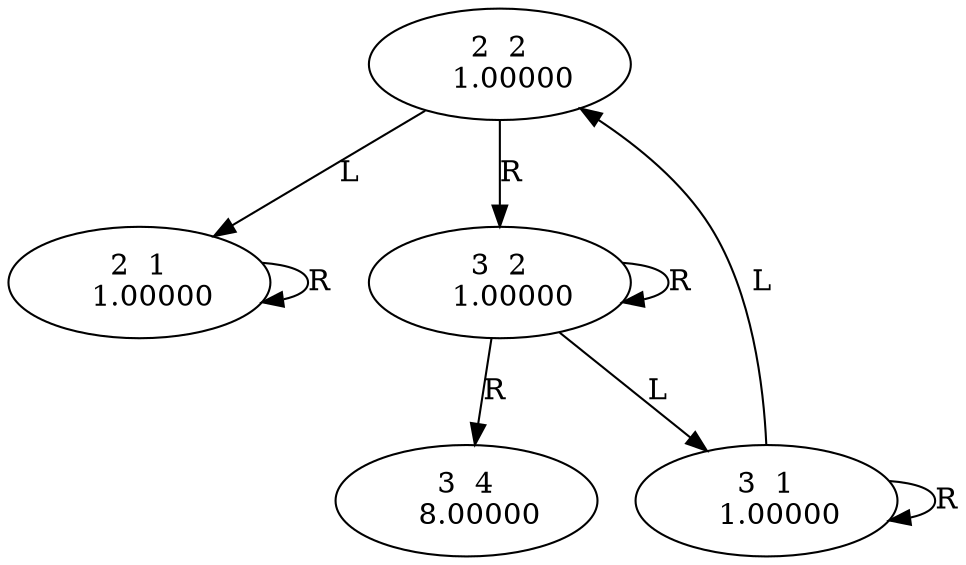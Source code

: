 digraph
{
	1 [label="2  2\n   1.00000"];
	2 [label="2  1\n   1.00000"];
	3 [label="3  2\n   1.00000"];
	4 [label="3  1\n   1.00000"];
	5 [label="3  4\n   8.00000"];

	//edges

	2  ->  2  [label="R"]
	1  ->  2  [label="L"];	1  ->  3  [label="R"]
	4  ->  1  [label="L"];	4  ->  4  [label="R"]
	3  ->  4  [label="L"];	3  ->  3  [label="R"]
	3  ->  5  [label="R"]

}